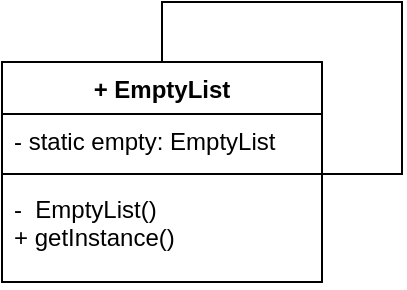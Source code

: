 <mxfile version="26.2.2">
  <diagram name="Page-1" id="lSY3ILbyIcEZh1GZkNzA">
    <mxGraphModel dx="645" dy="424" grid="1" gridSize="10" guides="1" tooltips="1" connect="1" arrows="1" fold="1" page="1" pageScale="1" pageWidth="570" pageHeight="940" math="0" shadow="0">
      <root>
        <mxCell id="0" />
        <mxCell id="1" parent="0" />
        <mxCell id="OwX3DUMz41azgriV3KD8-1" value="+ EmptyList" style="swimlane;fontStyle=1;align=center;verticalAlign=top;childLayout=stackLayout;horizontal=1;startSize=26;horizontalStack=0;resizeParent=1;resizeParentMax=0;resizeLast=0;collapsible=1;marginBottom=0;whiteSpace=wrap;html=1;" vertex="1" parent="1">
          <mxGeometry x="210" y="220" width="160" height="110" as="geometry" />
        </mxCell>
        <mxCell id="OwX3DUMz41azgriV3KD8-2" value="- static empty: EmptyList" style="text;strokeColor=none;fillColor=none;align=left;verticalAlign=top;spacingLeft=4;spacingRight=4;overflow=hidden;rotatable=0;points=[[0,0.5],[1,0.5]];portConstraint=eastwest;whiteSpace=wrap;html=1;" vertex="1" parent="OwX3DUMz41azgriV3KD8-1">
          <mxGeometry y="26" width="160" height="26" as="geometry" />
        </mxCell>
        <mxCell id="OwX3DUMz41azgriV3KD8-5" style="edgeStyle=orthogonalEdgeStyle;rounded=0;orthogonalLoop=1;jettySize=auto;html=1;entryX=0.5;entryY=0;entryDx=0;entryDy=0;endArrow=none;startFill=0;" edge="1" parent="OwX3DUMz41azgriV3KD8-1" source="OwX3DUMz41azgriV3KD8-3" target="OwX3DUMz41azgriV3KD8-1">
          <mxGeometry relative="1" as="geometry">
            <Array as="points">
              <mxPoint x="200" y="56" />
              <mxPoint x="200" y="-30" />
              <mxPoint x="80" y="-30" />
            </Array>
          </mxGeometry>
        </mxCell>
        <mxCell id="OwX3DUMz41azgriV3KD8-3" value="" style="line;strokeWidth=1;fillColor=none;align=left;verticalAlign=middle;spacingTop=-1;spacingLeft=3;spacingRight=3;rotatable=0;labelPosition=right;points=[];portConstraint=eastwest;strokeColor=inherit;" vertex="1" parent="OwX3DUMz41azgriV3KD8-1">
          <mxGeometry y="52" width="160" height="8" as="geometry" />
        </mxCell>
        <mxCell id="OwX3DUMz41azgriV3KD8-4" value="-&amp;nbsp; EmptyList()&lt;div&gt;+ getInstance()&lt;/div&gt;" style="text;strokeColor=none;fillColor=none;align=left;verticalAlign=top;spacingLeft=4;spacingRight=4;overflow=hidden;rotatable=0;points=[[0,0.5],[1,0.5]];portConstraint=eastwest;whiteSpace=wrap;html=1;" vertex="1" parent="OwX3DUMz41azgriV3KD8-1">
          <mxGeometry y="60" width="160" height="50" as="geometry" />
        </mxCell>
      </root>
    </mxGraphModel>
  </diagram>
</mxfile>
